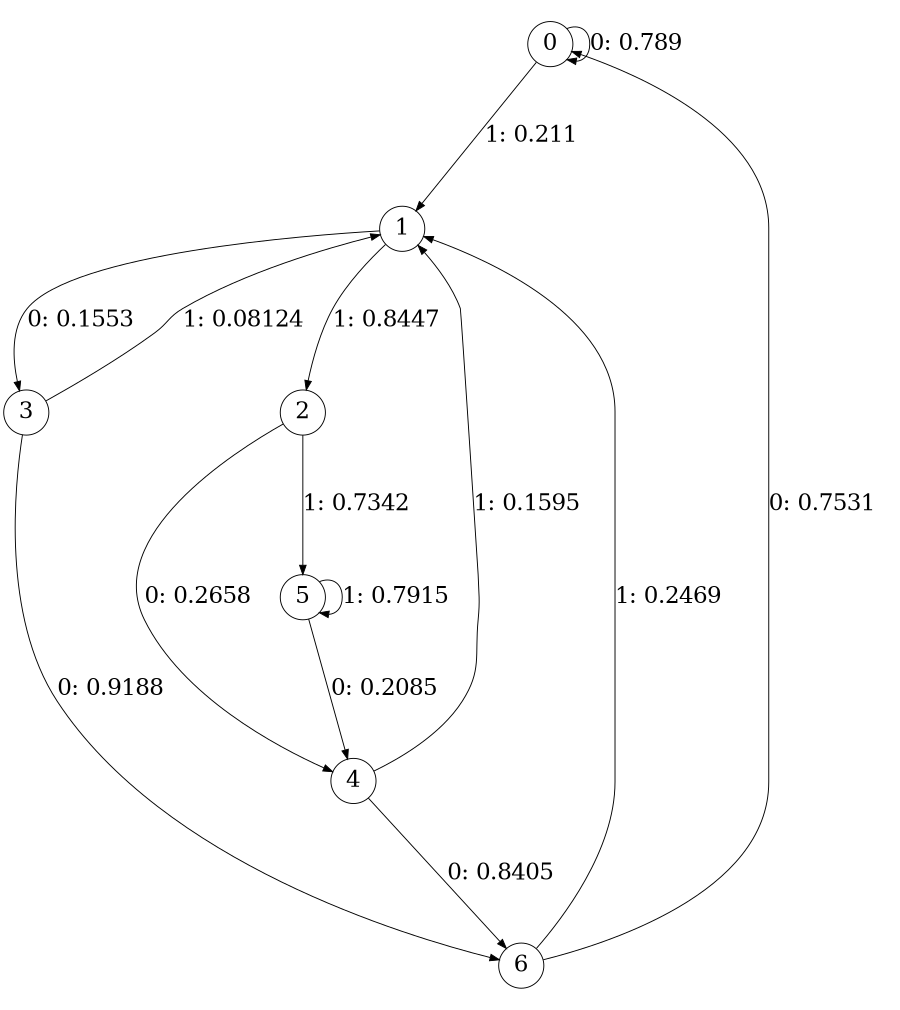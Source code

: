 digraph "ch11randomL3" {
size = "6,8.5";
ratio = "fill";
node [shape = circle];
node [fontsize = 24];
edge [fontsize = 24];
0 -> 0 [label = "0: 0.789    "];
0 -> 1 [label = "1: 0.211    "];
1 -> 3 [label = "0: 0.1553   "];
1 -> 2 [label = "1: 0.8447   "];
2 -> 4 [label = "0: 0.2658   "];
2 -> 5 [label = "1: 0.7342   "];
3 -> 6 [label = "0: 0.9188   "];
3 -> 1 [label = "1: 0.08124  "];
4 -> 6 [label = "0: 0.8405   "];
4 -> 1 [label = "1: 0.1595   "];
5 -> 4 [label = "0: 0.2085   "];
5 -> 5 [label = "1: 0.7915   "];
6 -> 0 [label = "0: 0.7531   "];
6 -> 1 [label = "1: 0.2469   "];
}
